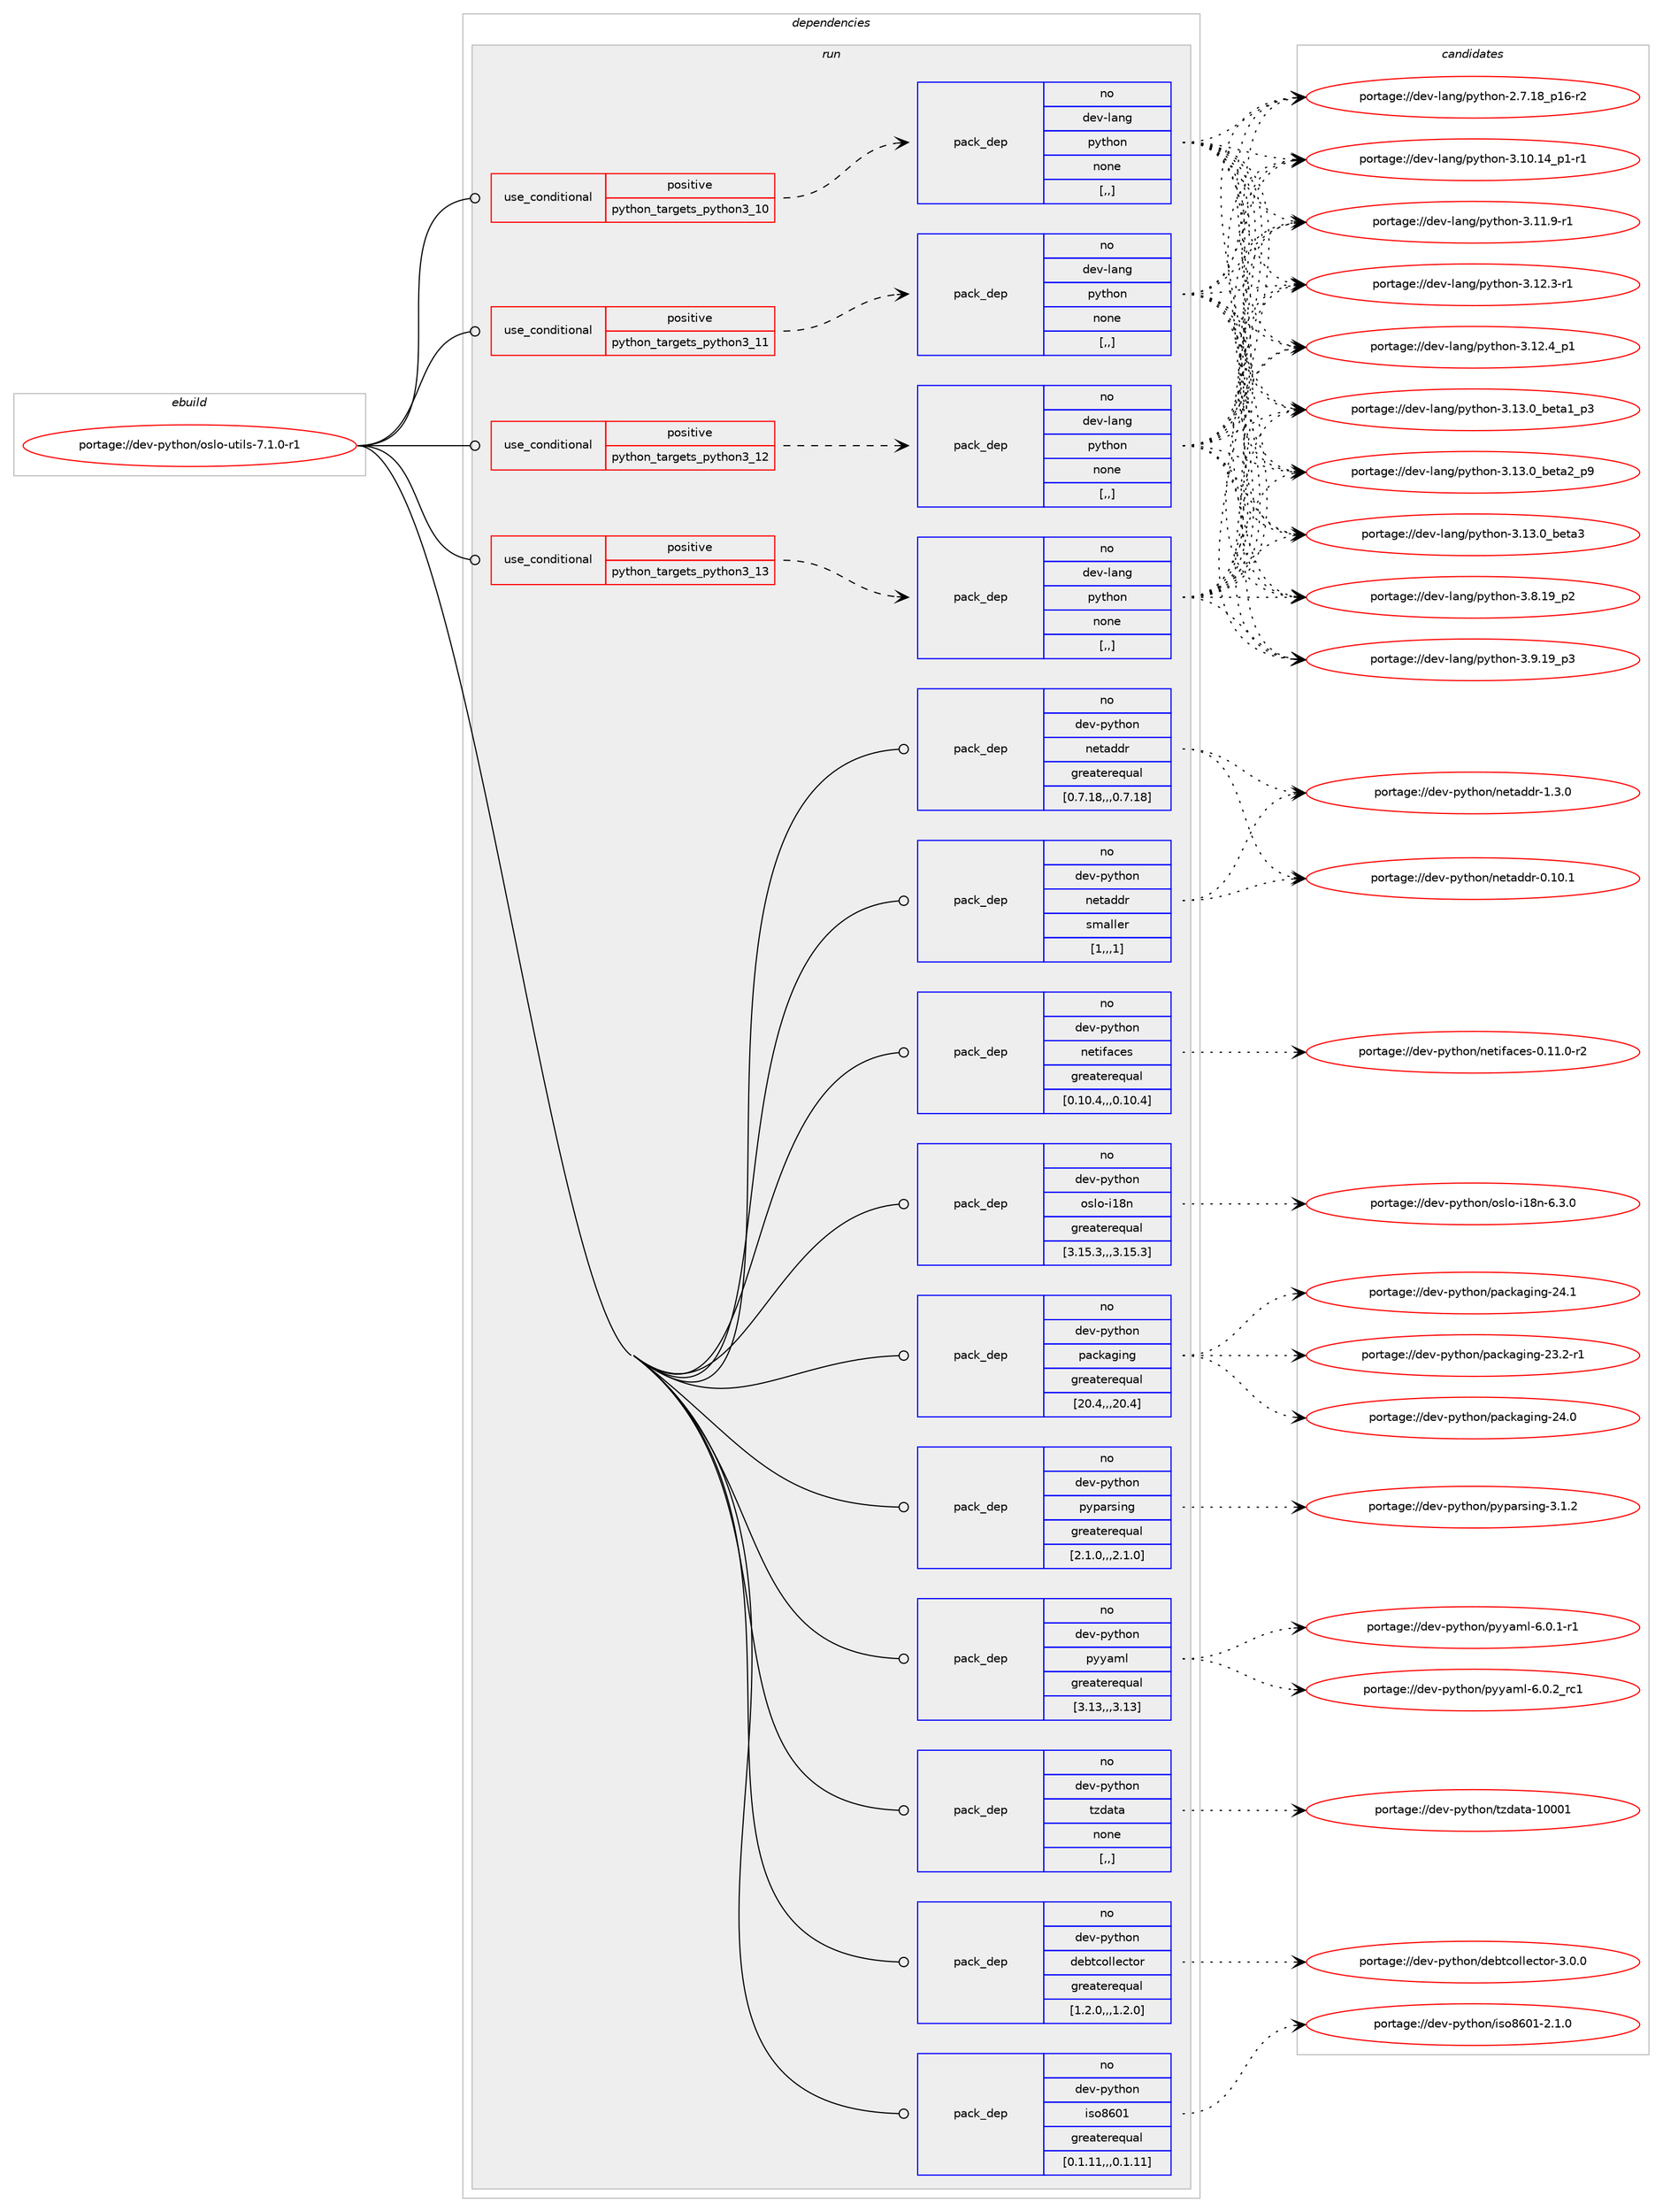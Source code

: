 digraph prolog {

# *************
# Graph options
# *************

newrank=true;
concentrate=true;
compound=true;
graph [rankdir=LR,fontname=Helvetica,fontsize=10,ranksep=1.5];#, ranksep=2.5, nodesep=0.2];
edge  [arrowhead=vee];
node  [fontname=Helvetica,fontsize=10];

# **********
# The ebuild
# **********

subgraph cluster_leftcol {
color=gray;
rank=same;
label=<<i>ebuild</i>>;
id [label="portage://dev-python/oslo-utils-7.1.0-r1", color=red, width=4, href="../dev-python/oslo-utils-7.1.0-r1.svg"];
}

# ****************
# The dependencies
# ****************

subgraph cluster_midcol {
color=gray;
label=<<i>dependencies</i>>;
subgraph cluster_compile {
fillcolor="#eeeeee";
style=filled;
label=<<i>compile</i>>;
}
subgraph cluster_compileandrun {
fillcolor="#eeeeee";
style=filled;
label=<<i>compile and run</i>>;
}
subgraph cluster_run {
fillcolor="#eeeeee";
style=filled;
label=<<i>run</i>>;
subgraph cond34561 {
dependency149750 [label=<<TABLE BORDER="0" CELLBORDER="1" CELLSPACING="0" CELLPADDING="4"><TR><TD ROWSPAN="3" CELLPADDING="10">use_conditional</TD></TR><TR><TD>positive</TD></TR><TR><TD>python_targets_python3_10</TD></TR></TABLE>>, shape=none, color=red];
subgraph pack113974 {
dependency149751 [label=<<TABLE BORDER="0" CELLBORDER="1" CELLSPACING="0" CELLPADDING="4" WIDTH="220"><TR><TD ROWSPAN="6" CELLPADDING="30">pack_dep</TD></TR><TR><TD WIDTH="110">no</TD></TR><TR><TD>dev-lang</TD></TR><TR><TD>python</TD></TR><TR><TD>none</TD></TR><TR><TD>[,,]</TD></TR></TABLE>>, shape=none, color=blue];
}
dependency149750:e -> dependency149751:w [weight=20,style="dashed",arrowhead="vee"];
}
id:e -> dependency149750:w [weight=20,style="solid",arrowhead="odot"];
subgraph cond34562 {
dependency149752 [label=<<TABLE BORDER="0" CELLBORDER="1" CELLSPACING="0" CELLPADDING="4"><TR><TD ROWSPAN="3" CELLPADDING="10">use_conditional</TD></TR><TR><TD>positive</TD></TR><TR><TD>python_targets_python3_11</TD></TR></TABLE>>, shape=none, color=red];
subgraph pack113975 {
dependency149753 [label=<<TABLE BORDER="0" CELLBORDER="1" CELLSPACING="0" CELLPADDING="4" WIDTH="220"><TR><TD ROWSPAN="6" CELLPADDING="30">pack_dep</TD></TR><TR><TD WIDTH="110">no</TD></TR><TR><TD>dev-lang</TD></TR><TR><TD>python</TD></TR><TR><TD>none</TD></TR><TR><TD>[,,]</TD></TR></TABLE>>, shape=none, color=blue];
}
dependency149752:e -> dependency149753:w [weight=20,style="dashed",arrowhead="vee"];
}
id:e -> dependency149752:w [weight=20,style="solid",arrowhead="odot"];
subgraph cond34563 {
dependency149754 [label=<<TABLE BORDER="0" CELLBORDER="1" CELLSPACING="0" CELLPADDING="4"><TR><TD ROWSPAN="3" CELLPADDING="10">use_conditional</TD></TR><TR><TD>positive</TD></TR><TR><TD>python_targets_python3_12</TD></TR></TABLE>>, shape=none, color=red];
subgraph pack113976 {
dependency149755 [label=<<TABLE BORDER="0" CELLBORDER="1" CELLSPACING="0" CELLPADDING="4" WIDTH="220"><TR><TD ROWSPAN="6" CELLPADDING="30">pack_dep</TD></TR><TR><TD WIDTH="110">no</TD></TR><TR><TD>dev-lang</TD></TR><TR><TD>python</TD></TR><TR><TD>none</TD></TR><TR><TD>[,,]</TD></TR></TABLE>>, shape=none, color=blue];
}
dependency149754:e -> dependency149755:w [weight=20,style="dashed",arrowhead="vee"];
}
id:e -> dependency149754:w [weight=20,style="solid",arrowhead="odot"];
subgraph cond34564 {
dependency149756 [label=<<TABLE BORDER="0" CELLBORDER="1" CELLSPACING="0" CELLPADDING="4"><TR><TD ROWSPAN="3" CELLPADDING="10">use_conditional</TD></TR><TR><TD>positive</TD></TR><TR><TD>python_targets_python3_13</TD></TR></TABLE>>, shape=none, color=red];
subgraph pack113977 {
dependency149757 [label=<<TABLE BORDER="0" CELLBORDER="1" CELLSPACING="0" CELLPADDING="4" WIDTH="220"><TR><TD ROWSPAN="6" CELLPADDING="30">pack_dep</TD></TR><TR><TD WIDTH="110">no</TD></TR><TR><TD>dev-lang</TD></TR><TR><TD>python</TD></TR><TR><TD>none</TD></TR><TR><TD>[,,]</TD></TR></TABLE>>, shape=none, color=blue];
}
dependency149756:e -> dependency149757:w [weight=20,style="dashed",arrowhead="vee"];
}
id:e -> dependency149756:w [weight=20,style="solid",arrowhead="odot"];
subgraph pack113978 {
dependency149758 [label=<<TABLE BORDER="0" CELLBORDER="1" CELLSPACING="0" CELLPADDING="4" WIDTH="220"><TR><TD ROWSPAN="6" CELLPADDING="30">pack_dep</TD></TR><TR><TD WIDTH="110">no</TD></TR><TR><TD>dev-python</TD></TR><TR><TD>debtcollector</TD></TR><TR><TD>greaterequal</TD></TR><TR><TD>[1.2.0,,,1.2.0]</TD></TR></TABLE>>, shape=none, color=blue];
}
id:e -> dependency149758:w [weight=20,style="solid",arrowhead="odot"];
subgraph pack113979 {
dependency149759 [label=<<TABLE BORDER="0" CELLBORDER="1" CELLSPACING="0" CELLPADDING="4" WIDTH="220"><TR><TD ROWSPAN="6" CELLPADDING="30">pack_dep</TD></TR><TR><TD WIDTH="110">no</TD></TR><TR><TD>dev-python</TD></TR><TR><TD>iso8601</TD></TR><TR><TD>greaterequal</TD></TR><TR><TD>[0.1.11,,,0.1.11]</TD></TR></TABLE>>, shape=none, color=blue];
}
id:e -> dependency149759:w [weight=20,style="solid",arrowhead="odot"];
subgraph pack113980 {
dependency149760 [label=<<TABLE BORDER="0" CELLBORDER="1" CELLSPACING="0" CELLPADDING="4" WIDTH="220"><TR><TD ROWSPAN="6" CELLPADDING="30">pack_dep</TD></TR><TR><TD WIDTH="110">no</TD></TR><TR><TD>dev-python</TD></TR><TR><TD>netaddr</TD></TR><TR><TD>greaterequal</TD></TR><TR><TD>[0.7.18,,,0.7.18]</TD></TR></TABLE>>, shape=none, color=blue];
}
id:e -> dependency149760:w [weight=20,style="solid",arrowhead="odot"];
subgraph pack113981 {
dependency149761 [label=<<TABLE BORDER="0" CELLBORDER="1" CELLSPACING="0" CELLPADDING="4" WIDTH="220"><TR><TD ROWSPAN="6" CELLPADDING="30">pack_dep</TD></TR><TR><TD WIDTH="110">no</TD></TR><TR><TD>dev-python</TD></TR><TR><TD>netaddr</TD></TR><TR><TD>smaller</TD></TR><TR><TD>[1,,,1]</TD></TR></TABLE>>, shape=none, color=blue];
}
id:e -> dependency149761:w [weight=20,style="solid",arrowhead="odot"];
subgraph pack113982 {
dependency149762 [label=<<TABLE BORDER="0" CELLBORDER="1" CELLSPACING="0" CELLPADDING="4" WIDTH="220"><TR><TD ROWSPAN="6" CELLPADDING="30">pack_dep</TD></TR><TR><TD WIDTH="110">no</TD></TR><TR><TD>dev-python</TD></TR><TR><TD>netifaces</TD></TR><TR><TD>greaterequal</TD></TR><TR><TD>[0.10.4,,,0.10.4]</TD></TR></TABLE>>, shape=none, color=blue];
}
id:e -> dependency149762:w [weight=20,style="solid",arrowhead="odot"];
subgraph pack113983 {
dependency149763 [label=<<TABLE BORDER="0" CELLBORDER="1" CELLSPACING="0" CELLPADDING="4" WIDTH="220"><TR><TD ROWSPAN="6" CELLPADDING="30">pack_dep</TD></TR><TR><TD WIDTH="110">no</TD></TR><TR><TD>dev-python</TD></TR><TR><TD>oslo-i18n</TD></TR><TR><TD>greaterequal</TD></TR><TR><TD>[3.15.3,,,3.15.3]</TD></TR></TABLE>>, shape=none, color=blue];
}
id:e -> dependency149763:w [weight=20,style="solid",arrowhead="odot"];
subgraph pack113984 {
dependency149764 [label=<<TABLE BORDER="0" CELLBORDER="1" CELLSPACING="0" CELLPADDING="4" WIDTH="220"><TR><TD ROWSPAN="6" CELLPADDING="30">pack_dep</TD></TR><TR><TD WIDTH="110">no</TD></TR><TR><TD>dev-python</TD></TR><TR><TD>packaging</TD></TR><TR><TD>greaterequal</TD></TR><TR><TD>[20.4,,,20.4]</TD></TR></TABLE>>, shape=none, color=blue];
}
id:e -> dependency149764:w [weight=20,style="solid",arrowhead="odot"];
subgraph pack113985 {
dependency149765 [label=<<TABLE BORDER="0" CELLBORDER="1" CELLSPACING="0" CELLPADDING="4" WIDTH="220"><TR><TD ROWSPAN="6" CELLPADDING="30">pack_dep</TD></TR><TR><TD WIDTH="110">no</TD></TR><TR><TD>dev-python</TD></TR><TR><TD>pyparsing</TD></TR><TR><TD>greaterequal</TD></TR><TR><TD>[2.1.0,,,2.1.0]</TD></TR></TABLE>>, shape=none, color=blue];
}
id:e -> dependency149765:w [weight=20,style="solid",arrowhead="odot"];
subgraph pack113986 {
dependency149766 [label=<<TABLE BORDER="0" CELLBORDER="1" CELLSPACING="0" CELLPADDING="4" WIDTH="220"><TR><TD ROWSPAN="6" CELLPADDING="30">pack_dep</TD></TR><TR><TD WIDTH="110">no</TD></TR><TR><TD>dev-python</TD></TR><TR><TD>pyyaml</TD></TR><TR><TD>greaterequal</TD></TR><TR><TD>[3.13,,,3.13]</TD></TR></TABLE>>, shape=none, color=blue];
}
id:e -> dependency149766:w [weight=20,style="solid",arrowhead="odot"];
subgraph pack113987 {
dependency149767 [label=<<TABLE BORDER="0" CELLBORDER="1" CELLSPACING="0" CELLPADDING="4" WIDTH="220"><TR><TD ROWSPAN="6" CELLPADDING="30">pack_dep</TD></TR><TR><TD WIDTH="110">no</TD></TR><TR><TD>dev-python</TD></TR><TR><TD>tzdata</TD></TR><TR><TD>none</TD></TR><TR><TD>[,,]</TD></TR></TABLE>>, shape=none, color=blue];
}
id:e -> dependency149767:w [weight=20,style="solid",arrowhead="odot"];
}
}

# **************
# The candidates
# **************

subgraph cluster_choices {
rank=same;
color=gray;
label=<<i>candidates</i>>;

subgraph choice113974 {
color=black;
nodesep=1;
choice100101118451089711010347112121116104111110455046554649569511249544511450 [label="portage://dev-lang/python-2.7.18_p16-r2", color=red, width=4,href="../dev-lang/python-2.7.18_p16-r2.svg"];
choice100101118451089711010347112121116104111110455146494846495295112494511449 [label="portage://dev-lang/python-3.10.14_p1-r1", color=red, width=4,href="../dev-lang/python-3.10.14_p1-r1.svg"];
choice100101118451089711010347112121116104111110455146494946574511449 [label="portage://dev-lang/python-3.11.9-r1", color=red, width=4,href="../dev-lang/python-3.11.9-r1.svg"];
choice100101118451089711010347112121116104111110455146495046514511449 [label="portage://dev-lang/python-3.12.3-r1", color=red, width=4,href="../dev-lang/python-3.12.3-r1.svg"];
choice100101118451089711010347112121116104111110455146495046529511249 [label="portage://dev-lang/python-3.12.4_p1", color=red, width=4,href="../dev-lang/python-3.12.4_p1.svg"];
choice10010111845108971101034711212111610411111045514649514648959810111697499511251 [label="portage://dev-lang/python-3.13.0_beta1_p3", color=red, width=4,href="../dev-lang/python-3.13.0_beta1_p3.svg"];
choice10010111845108971101034711212111610411111045514649514648959810111697509511257 [label="portage://dev-lang/python-3.13.0_beta2_p9", color=red, width=4,href="../dev-lang/python-3.13.0_beta2_p9.svg"];
choice1001011184510897110103471121211161041111104551464951464895981011169751 [label="portage://dev-lang/python-3.13.0_beta3", color=red, width=4,href="../dev-lang/python-3.13.0_beta3.svg"];
choice100101118451089711010347112121116104111110455146564649579511250 [label="portage://dev-lang/python-3.8.19_p2", color=red, width=4,href="../dev-lang/python-3.8.19_p2.svg"];
choice100101118451089711010347112121116104111110455146574649579511251 [label="portage://dev-lang/python-3.9.19_p3", color=red, width=4,href="../dev-lang/python-3.9.19_p3.svg"];
dependency149751:e -> choice100101118451089711010347112121116104111110455046554649569511249544511450:w [style=dotted,weight="100"];
dependency149751:e -> choice100101118451089711010347112121116104111110455146494846495295112494511449:w [style=dotted,weight="100"];
dependency149751:e -> choice100101118451089711010347112121116104111110455146494946574511449:w [style=dotted,weight="100"];
dependency149751:e -> choice100101118451089711010347112121116104111110455146495046514511449:w [style=dotted,weight="100"];
dependency149751:e -> choice100101118451089711010347112121116104111110455146495046529511249:w [style=dotted,weight="100"];
dependency149751:e -> choice10010111845108971101034711212111610411111045514649514648959810111697499511251:w [style=dotted,weight="100"];
dependency149751:e -> choice10010111845108971101034711212111610411111045514649514648959810111697509511257:w [style=dotted,weight="100"];
dependency149751:e -> choice1001011184510897110103471121211161041111104551464951464895981011169751:w [style=dotted,weight="100"];
dependency149751:e -> choice100101118451089711010347112121116104111110455146564649579511250:w [style=dotted,weight="100"];
dependency149751:e -> choice100101118451089711010347112121116104111110455146574649579511251:w [style=dotted,weight="100"];
}
subgraph choice113975 {
color=black;
nodesep=1;
choice100101118451089711010347112121116104111110455046554649569511249544511450 [label="portage://dev-lang/python-2.7.18_p16-r2", color=red, width=4,href="../dev-lang/python-2.7.18_p16-r2.svg"];
choice100101118451089711010347112121116104111110455146494846495295112494511449 [label="portage://dev-lang/python-3.10.14_p1-r1", color=red, width=4,href="../dev-lang/python-3.10.14_p1-r1.svg"];
choice100101118451089711010347112121116104111110455146494946574511449 [label="portage://dev-lang/python-3.11.9-r1", color=red, width=4,href="../dev-lang/python-3.11.9-r1.svg"];
choice100101118451089711010347112121116104111110455146495046514511449 [label="portage://dev-lang/python-3.12.3-r1", color=red, width=4,href="../dev-lang/python-3.12.3-r1.svg"];
choice100101118451089711010347112121116104111110455146495046529511249 [label="portage://dev-lang/python-3.12.4_p1", color=red, width=4,href="../dev-lang/python-3.12.4_p1.svg"];
choice10010111845108971101034711212111610411111045514649514648959810111697499511251 [label="portage://dev-lang/python-3.13.0_beta1_p3", color=red, width=4,href="../dev-lang/python-3.13.0_beta1_p3.svg"];
choice10010111845108971101034711212111610411111045514649514648959810111697509511257 [label="portage://dev-lang/python-3.13.0_beta2_p9", color=red, width=4,href="../dev-lang/python-3.13.0_beta2_p9.svg"];
choice1001011184510897110103471121211161041111104551464951464895981011169751 [label="portage://dev-lang/python-3.13.0_beta3", color=red, width=4,href="../dev-lang/python-3.13.0_beta3.svg"];
choice100101118451089711010347112121116104111110455146564649579511250 [label="portage://dev-lang/python-3.8.19_p2", color=red, width=4,href="../dev-lang/python-3.8.19_p2.svg"];
choice100101118451089711010347112121116104111110455146574649579511251 [label="portage://dev-lang/python-3.9.19_p3", color=red, width=4,href="../dev-lang/python-3.9.19_p3.svg"];
dependency149753:e -> choice100101118451089711010347112121116104111110455046554649569511249544511450:w [style=dotted,weight="100"];
dependency149753:e -> choice100101118451089711010347112121116104111110455146494846495295112494511449:w [style=dotted,weight="100"];
dependency149753:e -> choice100101118451089711010347112121116104111110455146494946574511449:w [style=dotted,weight="100"];
dependency149753:e -> choice100101118451089711010347112121116104111110455146495046514511449:w [style=dotted,weight="100"];
dependency149753:e -> choice100101118451089711010347112121116104111110455146495046529511249:w [style=dotted,weight="100"];
dependency149753:e -> choice10010111845108971101034711212111610411111045514649514648959810111697499511251:w [style=dotted,weight="100"];
dependency149753:e -> choice10010111845108971101034711212111610411111045514649514648959810111697509511257:w [style=dotted,weight="100"];
dependency149753:e -> choice1001011184510897110103471121211161041111104551464951464895981011169751:w [style=dotted,weight="100"];
dependency149753:e -> choice100101118451089711010347112121116104111110455146564649579511250:w [style=dotted,weight="100"];
dependency149753:e -> choice100101118451089711010347112121116104111110455146574649579511251:w [style=dotted,weight="100"];
}
subgraph choice113976 {
color=black;
nodesep=1;
choice100101118451089711010347112121116104111110455046554649569511249544511450 [label="portage://dev-lang/python-2.7.18_p16-r2", color=red, width=4,href="../dev-lang/python-2.7.18_p16-r2.svg"];
choice100101118451089711010347112121116104111110455146494846495295112494511449 [label="portage://dev-lang/python-3.10.14_p1-r1", color=red, width=4,href="../dev-lang/python-3.10.14_p1-r1.svg"];
choice100101118451089711010347112121116104111110455146494946574511449 [label="portage://dev-lang/python-3.11.9-r1", color=red, width=4,href="../dev-lang/python-3.11.9-r1.svg"];
choice100101118451089711010347112121116104111110455146495046514511449 [label="portage://dev-lang/python-3.12.3-r1", color=red, width=4,href="../dev-lang/python-3.12.3-r1.svg"];
choice100101118451089711010347112121116104111110455146495046529511249 [label="portage://dev-lang/python-3.12.4_p1", color=red, width=4,href="../dev-lang/python-3.12.4_p1.svg"];
choice10010111845108971101034711212111610411111045514649514648959810111697499511251 [label="portage://dev-lang/python-3.13.0_beta1_p3", color=red, width=4,href="../dev-lang/python-3.13.0_beta1_p3.svg"];
choice10010111845108971101034711212111610411111045514649514648959810111697509511257 [label="portage://dev-lang/python-3.13.0_beta2_p9", color=red, width=4,href="../dev-lang/python-3.13.0_beta2_p9.svg"];
choice1001011184510897110103471121211161041111104551464951464895981011169751 [label="portage://dev-lang/python-3.13.0_beta3", color=red, width=4,href="../dev-lang/python-3.13.0_beta3.svg"];
choice100101118451089711010347112121116104111110455146564649579511250 [label="portage://dev-lang/python-3.8.19_p2", color=red, width=4,href="../dev-lang/python-3.8.19_p2.svg"];
choice100101118451089711010347112121116104111110455146574649579511251 [label="portage://dev-lang/python-3.9.19_p3", color=red, width=4,href="../dev-lang/python-3.9.19_p3.svg"];
dependency149755:e -> choice100101118451089711010347112121116104111110455046554649569511249544511450:w [style=dotted,weight="100"];
dependency149755:e -> choice100101118451089711010347112121116104111110455146494846495295112494511449:w [style=dotted,weight="100"];
dependency149755:e -> choice100101118451089711010347112121116104111110455146494946574511449:w [style=dotted,weight="100"];
dependency149755:e -> choice100101118451089711010347112121116104111110455146495046514511449:w [style=dotted,weight="100"];
dependency149755:e -> choice100101118451089711010347112121116104111110455146495046529511249:w [style=dotted,weight="100"];
dependency149755:e -> choice10010111845108971101034711212111610411111045514649514648959810111697499511251:w [style=dotted,weight="100"];
dependency149755:e -> choice10010111845108971101034711212111610411111045514649514648959810111697509511257:w [style=dotted,weight="100"];
dependency149755:e -> choice1001011184510897110103471121211161041111104551464951464895981011169751:w [style=dotted,weight="100"];
dependency149755:e -> choice100101118451089711010347112121116104111110455146564649579511250:w [style=dotted,weight="100"];
dependency149755:e -> choice100101118451089711010347112121116104111110455146574649579511251:w [style=dotted,weight="100"];
}
subgraph choice113977 {
color=black;
nodesep=1;
choice100101118451089711010347112121116104111110455046554649569511249544511450 [label="portage://dev-lang/python-2.7.18_p16-r2", color=red, width=4,href="../dev-lang/python-2.7.18_p16-r2.svg"];
choice100101118451089711010347112121116104111110455146494846495295112494511449 [label="portage://dev-lang/python-3.10.14_p1-r1", color=red, width=4,href="../dev-lang/python-3.10.14_p1-r1.svg"];
choice100101118451089711010347112121116104111110455146494946574511449 [label="portage://dev-lang/python-3.11.9-r1", color=red, width=4,href="../dev-lang/python-3.11.9-r1.svg"];
choice100101118451089711010347112121116104111110455146495046514511449 [label="portage://dev-lang/python-3.12.3-r1", color=red, width=4,href="../dev-lang/python-3.12.3-r1.svg"];
choice100101118451089711010347112121116104111110455146495046529511249 [label="portage://dev-lang/python-3.12.4_p1", color=red, width=4,href="../dev-lang/python-3.12.4_p1.svg"];
choice10010111845108971101034711212111610411111045514649514648959810111697499511251 [label="portage://dev-lang/python-3.13.0_beta1_p3", color=red, width=4,href="../dev-lang/python-3.13.0_beta1_p3.svg"];
choice10010111845108971101034711212111610411111045514649514648959810111697509511257 [label="portage://dev-lang/python-3.13.0_beta2_p9", color=red, width=4,href="../dev-lang/python-3.13.0_beta2_p9.svg"];
choice1001011184510897110103471121211161041111104551464951464895981011169751 [label="portage://dev-lang/python-3.13.0_beta3", color=red, width=4,href="../dev-lang/python-3.13.0_beta3.svg"];
choice100101118451089711010347112121116104111110455146564649579511250 [label="portage://dev-lang/python-3.8.19_p2", color=red, width=4,href="../dev-lang/python-3.8.19_p2.svg"];
choice100101118451089711010347112121116104111110455146574649579511251 [label="portage://dev-lang/python-3.9.19_p3", color=red, width=4,href="../dev-lang/python-3.9.19_p3.svg"];
dependency149757:e -> choice100101118451089711010347112121116104111110455046554649569511249544511450:w [style=dotted,weight="100"];
dependency149757:e -> choice100101118451089711010347112121116104111110455146494846495295112494511449:w [style=dotted,weight="100"];
dependency149757:e -> choice100101118451089711010347112121116104111110455146494946574511449:w [style=dotted,weight="100"];
dependency149757:e -> choice100101118451089711010347112121116104111110455146495046514511449:w [style=dotted,weight="100"];
dependency149757:e -> choice100101118451089711010347112121116104111110455146495046529511249:w [style=dotted,weight="100"];
dependency149757:e -> choice10010111845108971101034711212111610411111045514649514648959810111697499511251:w [style=dotted,weight="100"];
dependency149757:e -> choice10010111845108971101034711212111610411111045514649514648959810111697509511257:w [style=dotted,weight="100"];
dependency149757:e -> choice1001011184510897110103471121211161041111104551464951464895981011169751:w [style=dotted,weight="100"];
dependency149757:e -> choice100101118451089711010347112121116104111110455146564649579511250:w [style=dotted,weight="100"];
dependency149757:e -> choice100101118451089711010347112121116104111110455146574649579511251:w [style=dotted,weight="100"];
}
subgraph choice113978 {
color=black;
nodesep=1;
choice1001011184511212111610411111047100101981169911110810810199116111114455146484648 [label="portage://dev-python/debtcollector-3.0.0", color=red, width=4,href="../dev-python/debtcollector-3.0.0.svg"];
dependency149758:e -> choice1001011184511212111610411111047100101981169911110810810199116111114455146484648:w [style=dotted,weight="100"];
}
subgraph choice113979 {
color=black;
nodesep=1;
choice100101118451121211161041111104710511511156544849455046494648 [label="portage://dev-python/iso8601-2.1.0", color=red, width=4,href="../dev-python/iso8601-2.1.0.svg"];
dependency149759:e -> choice100101118451121211161041111104710511511156544849455046494648:w [style=dotted,weight="100"];
}
subgraph choice113980 {
color=black;
nodesep=1;
choice10010111845112121116104111110471101011169710010011445484649484649 [label="portage://dev-python/netaddr-0.10.1", color=red, width=4,href="../dev-python/netaddr-0.10.1.svg"];
choice100101118451121211161041111104711010111697100100114454946514648 [label="portage://dev-python/netaddr-1.3.0", color=red, width=4,href="../dev-python/netaddr-1.3.0.svg"];
dependency149760:e -> choice10010111845112121116104111110471101011169710010011445484649484649:w [style=dotted,weight="100"];
dependency149760:e -> choice100101118451121211161041111104711010111697100100114454946514648:w [style=dotted,weight="100"];
}
subgraph choice113981 {
color=black;
nodesep=1;
choice10010111845112121116104111110471101011169710010011445484649484649 [label="portage://dev-python/netaddr-0.10.1", color=red, width=4,href="../dev-python/netaddr-0.10.1.svg"];
choice100101118451121211161041111104711010111697100100114454946514648 [label="portage://dev-python/netaddr-1.3.0", color=red, width=4,href="../dev-python/netaddr-1.3.0.svg"];
dependency149761:e -> choice10010111845112121116104111110471101011169710010011445484649484649:w [style=dotted,weight="100"];
dependency149761:e -> choice100101118451121211161041111104711010111697100100114454946514648:w [style=dotted,weight="100"];
}
subgraph choice113982 {
color=black;
nodesep=1;
choice10010111845112121116104111110471101011161051029799101115454846494946484511450 [label="portage://dev-python/netifaces-0.11.0-r2", color=red, width=4,href="../dev-python/netifaces-0.11.0-r2.svg"];
dependency149762:e -> choice10010111845112121116104111110471101011161051029799101115454846494946484511450:w [style=dotted,weight="100"];
}
subgraph choice113983 {
color=black;
nodesep=1;
choice1001011184511212111610411111047111115108111451054956110455446514648 [label="portage://dev-python/oslo-i18n-6.3.0", color=red, width=4,href="../dev-python/oslo-i18n-6.3.0.svg"];
dependency149763:e -> choice1001011184511212111610411111047111115108111451054956110455446514648:w [style=dotted,weight="100"];
}
subgraph choice113984 {
color=black;
nodesep=1;
choice100101118451121211161041111104711297991079710310511010345505146504511449 [label="portage://dev-python/packaging-23.2-r1", color=red, width=4,href="../dev-python/packaging-23.2-r1.svg"];
choice10010111845112121116104111110471129799107971031051101034550524648 [label="portage://dev-python/packaging-24.0", color=red, width=4,href="../dev-python/packaging-24.0.svg"];
choice10010111845112121116104111110471129799107971031051101034550524649 [label="portage://dev-python/packaging-24.1", color=red, width=4,href="../dev-python/packaging-24.1.svg"];
dependency149764:e -> choice100101118451121211161041111104711297991079710310511010345505146504511449:w [style=dotted,weight="100"];
dependency149764:e -> choice10010111845112121116104111110471129799107971031051101034550524648:w [style=dotted,weight="100"];
dependency149764:e -> choice10010111845112121116104111110471129799107971031051101034550524649:w [style=dotted,weight="100"];
}
subgraph choice113985 {
color=black;
nodesep=1;
choice100101118451121211161041111104711212111297114115105110103455146494650 [label="portage://dev-python/pyparsing-3.1.2", color=red, width=4,href="../dev-python/pyparsing-3.1.2.svg"];
dependency149765:e -> choice100101118451121211161041111104711212111297114115105110103455146494650:w [style=dotted,weight="100"];
}
subgraph choice113986 {
color=black;
nodesep=1;
choice1001011184511212111610411111047112121121971091084554464846494511449 [label="portage://dev-python/pyyaml-6.0.1-r1", color=red, width=4,href="../dev-python/pyyaml-6.0.1-r1.svg"];
choice100101118451121211161041111104711212112197109108455446484650951149949 [label="portage://dev-python/pyyaml-6.0.2_rc1", color=red, width=4,href="../dev-python/pyyaml-6.0.2_rc1.svg"];
dependency149766:e -> choice1001011184511212111610411111047112121121971091084554464846494511449:w [style=dotted,weight="100"];
dependency149766:e -> choice100101118451121211161041111104711212112197109108455446484650951149949:w [style=dotted,weight="100"];
}
subgraph choice113987 {
color=black;
nodesep=1;
choice10010111845112121116104111110471161221009711697454948484849 [label="portage://dev-python/tzdata-10001", color=red, width=4,href="../dev-python/tzdata-10001.svg"];
dependency149767:e -> choice10010111845112121116104111110471161221009711697454948484849:w [style=dotted,weight="100"];
}
}

}
